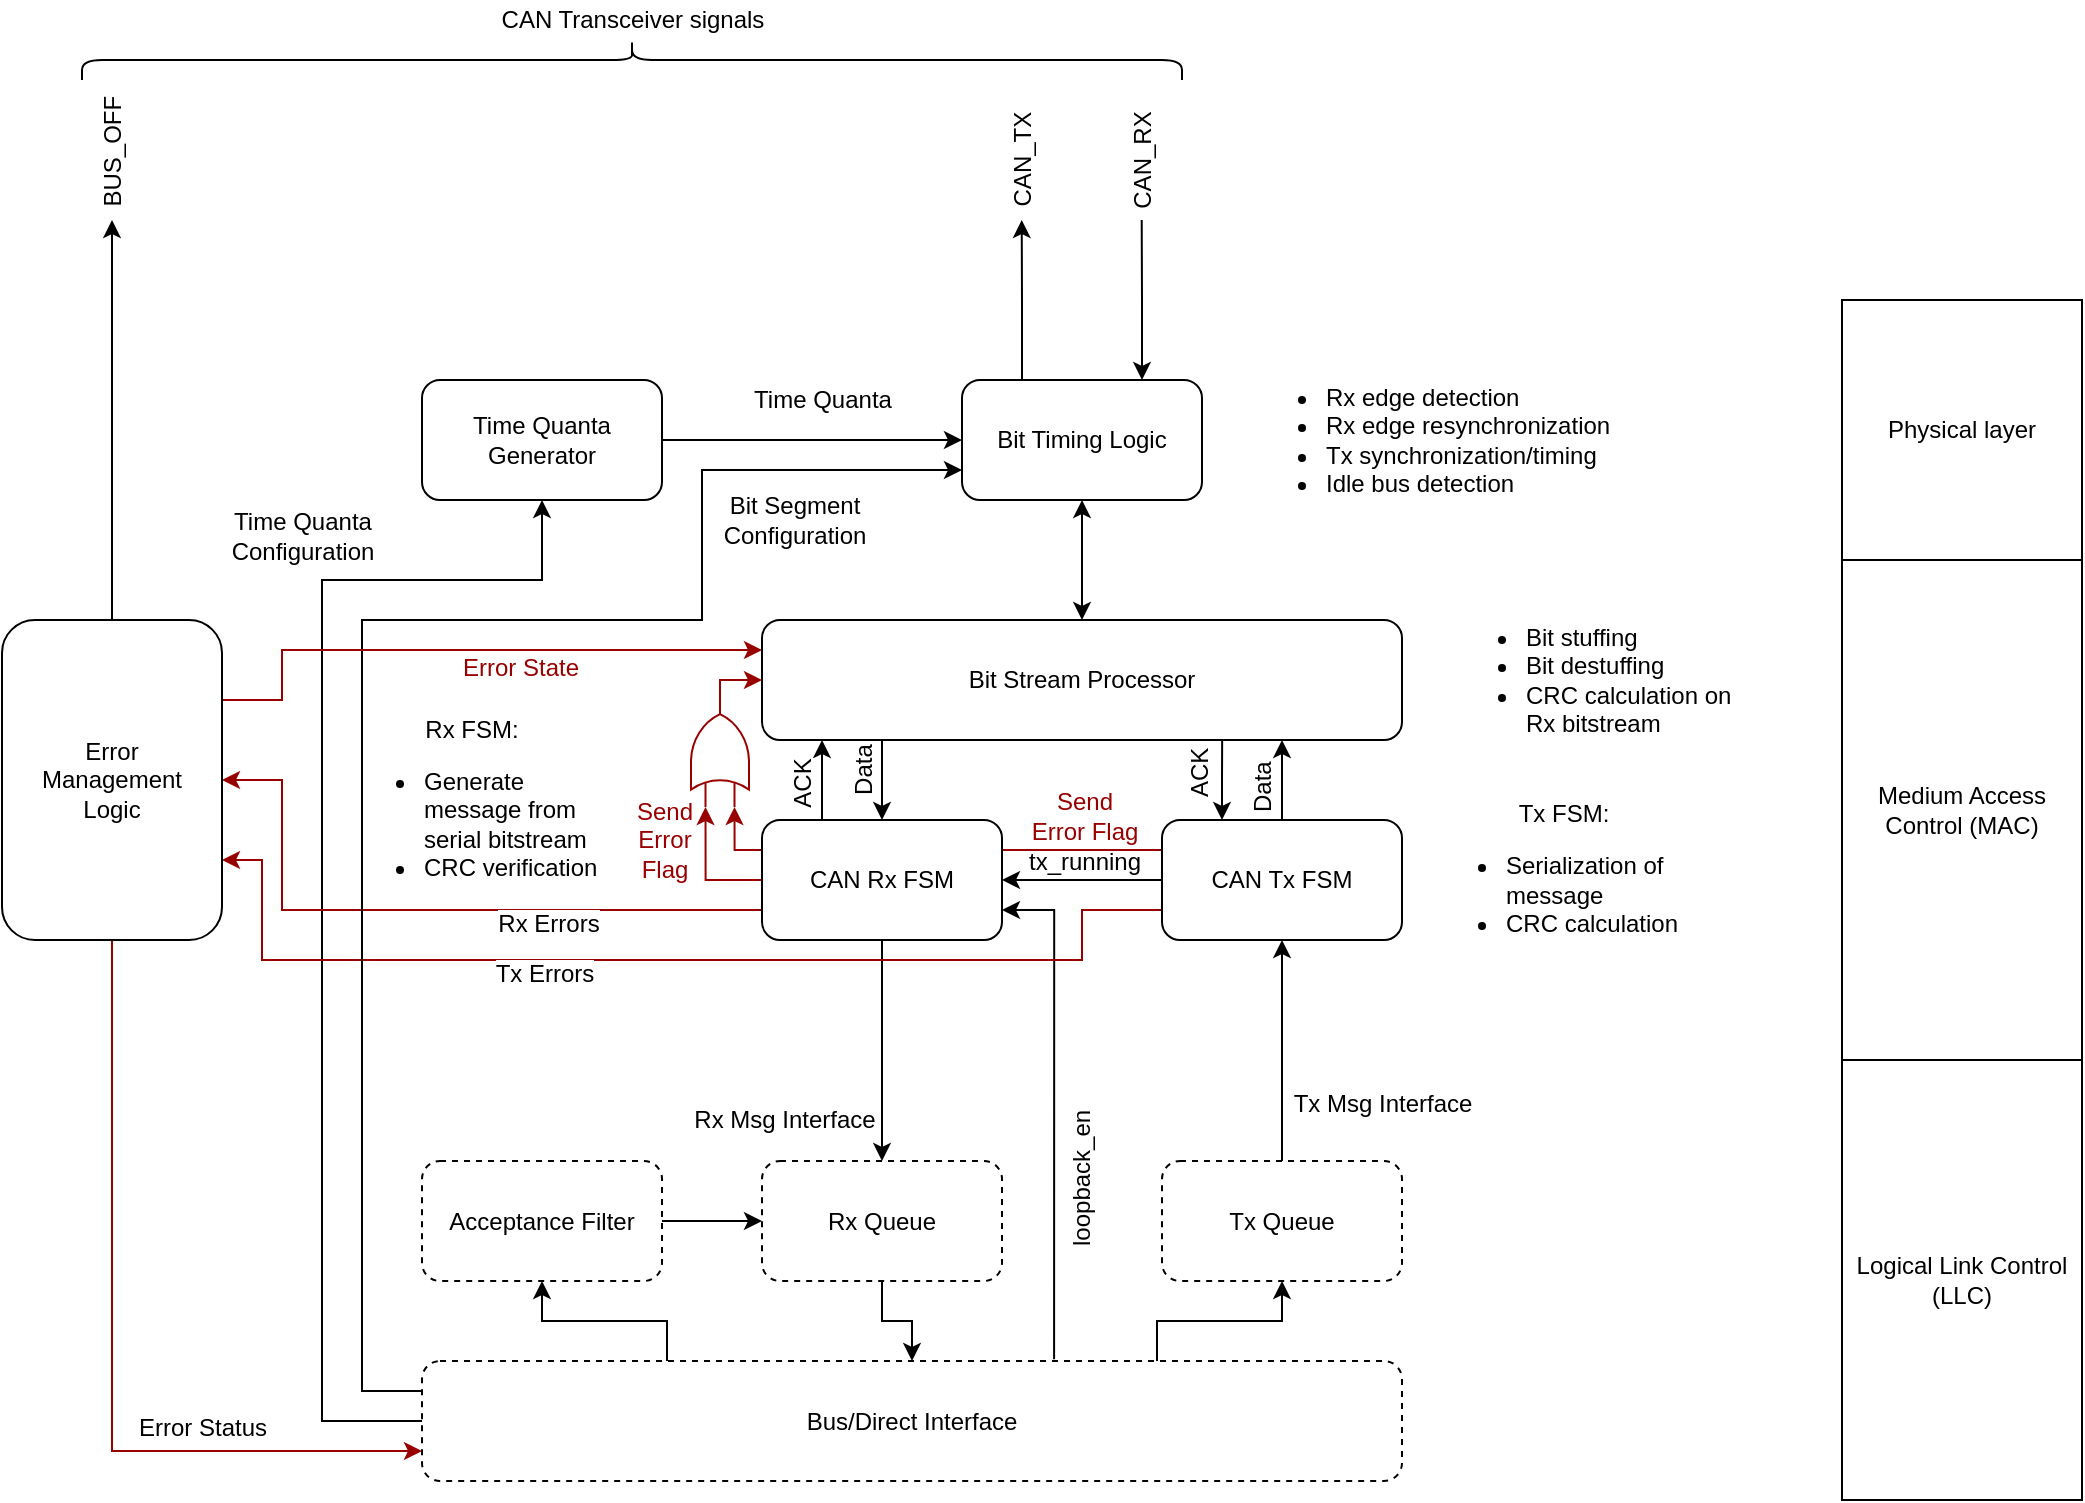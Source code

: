 <mxfile pages="1" version="11.2.7" type="device"><diagram id="me-LAZtUVpTNzn7dx9vU" name="Page-1"><mxGraphModel dx="2522" dy="1811" grid="1" gridSize="10" guides="1" tooltips="1" connect="1" arrows="1" fold="1" page="1" pageScale="1" pageWidth="1100" pageHeight="850" math="0" shadow="0"><root><mxCell id="0"/><mxCell id="1" parent="0"/><mxCell id="SrKWXcjdUO_ExOeDERxG-6" style="edgeStyle=orthogonalEdgeStyle;rounded=0;orthogonalLoop=1;jettySize=auto;html=1;exitX=0;exitY=0.25;exitDx=0;exitDy=0;entryX=0;entryY=0.75;entryDx=0;entryDy=0;entryPerimeter=0;strokeColor=#990000;" parent="1" source="XEVzVMcjQM6wJkQgXGXH-14" target="SrKWXcjdUO_ExOeDERxG-2" edge="1"><mxGeometry relative="1" as="geometry"><Array as="points"><mxPoint x="286" y="395"/></Array></mxGeometry></mxCell><mxCell id="SrKWXcjdUO_ExOeDERxG-9" value="Send &lt;br&gt;Error Flag" style="text;html=1;resizable=0;points=[];align=center;verticalAlign=middle;labelBackgroundColor=none;fontColor=#990000;" parent="SrKWXcjdUO_ExOeDERxG-6" vertex="1" connectable="0"><mxGeometry x="0.862" y="-194" relative="1" as="geometry"><mxPoint x="-20" y="-11" as="offset"/></mxGeometry></mxCell><mxCell id="XEVzVMcjQM6wJkQgXGXH-4" style="edgeStyle=orthogonalEdgeStyle;rounded=0;orthogonalLoop=1;jettySize=auto;html=1;exitX=0.25;exitY=0;exitDx=0;exitDy=0;" parent="1" source="XEVzVMcjQM6wJkQgXGXH-1" edge="1"><mxGeometry relative="1" as="geometry"><mxPoint x="429.857" y="80" as="targetPoint"/></mxGeometry></mxCell><mxCell id="XEVzVMcjQM6wJkQgXGXH-6" value="CAN_TX" style="text;html=1;resizable=0;points=[];align=center;verticalAlign=middle;labelBackgroundColor=#ffffff;rotation=-90;" parent="XEVzVMcjQM6wJkQgXGXH-4" vertex="1" connectable="0"><mxGeometry x="0.537" y="4" relative="1" as="geometry"><mxPoint x="4" y="-48.5" as="offset"/></mxGeometry></mxCell><mxCell id="XEVzVMcjQM6wJkQgXGXH-5" style="edgeStyle=orthogonalEdgeStyle;rounded=0;orthogonalLoop=1;jettySize=auto;html=1;exitX=0.75;exitY=0;exitDx=0;exitDy=0;startArrow=classic;startFill=1;endArrow=none;endFill=0;" parent="1" source="XEVzVMcjQM6wJkQgXGXH-1" edge="1"><mxGeometry relative="1" as="geometry"><mxPoint x="489.857" y="80" as="targetPoint"/></mxGeometry></mxCell><mxCell id="XEVzVMcjQM6wJkQgXGXH-7" value="CAN_RX" style="text;html=1;resizable=0;points=[];align=center;verticalAlign=middle;labelBackgroundColor=#ffffff;rotation=-90;" parent="XEVzVMcjQM6wJkQgXGXH-5" vertex="1" connectable="0"><mxGeometry x="0.409" y="-5" relative="1" as="geometry"><mxPoint x="-5" y="-53.5" as="offset"/></mxGeometry></mxCell><mxCell id="XEVzVMcjQM6wJkQgXGXH-8" style="edgeStyle=orthogonalEdgeStyle;rounded=0;orthogonalLoop=1;jettySize=auto;html=1;exitX=0.5;exitY=1;exitDx=0;exitDy=0;entryX=0.5;entryY=0;entryDx=0;entryDy=0;startArrow=classic;startFill=1;endArrow=classic;endFill=1;" parent="1" source="XEVzVMcjQM6wJkQgXGXH-1" target="XEVzVMcjQM6wJkQgXGXH-3" edge="1"><mxGeometry relative="1" as="geometry"/></mxCell><mxCell id="XEVzVMcjQM6wJkQgXGXH-1" value="Bit Timing Logic&lt;br&gt;" style="rounded=1;whiteSpace=wrap;html=1;" parent="1" vertex="1"><mxGeometry x="400" y="160" width="120" height="60" as="geometry"/></mxCell><mxCell id="XEVzVMcjQM6wJkQgXGXH-11" style="edgeStyle=orthogonalEdgeStyle;rounded=0;orthogonalLoop=1;jettySize=auto;html=1;exitX=1;exitY=0.5;exitDx=0;exitDy=0;entryX=0;entryY=0.5;entryDx=0;entryDy=0;startArrow=none;startFill=0;endArrow=classic;endFill=1;" parent="1" source="XEVzVMcjQM6wJkQgXGXH-2" target="XEVzVMcjQM6wJkQgXGXH-1" edge="1"><mxGeometry relative="1" as="geometry"/></mxCell><mxCell id="XEVzVMcjQM6wJkQgXGXH-12" value="Time Quanta" style="text;html=1;resizable=0;points=[];align=center;verticalAlign=middle;labelBackgroundColor=#ffffff;" parent="XEVzVMcjQM6wJkQgXGXH-11" vertex="1" connectable="0"><mxGeometry x="-0.053" y="-23" relative="1" as="geometry"><mxPoint x="9" y="-43" as="offset"/></mxGeometry></mxCell><mxCell id="XEVzVMcjQM6wJkQgXGXH-41" style="edgeStyle=orthogonalEdgeStyle;rounded=0;orthogonalLoop=1;jettySize=auto;html=1;exitX=0.5;exitY=1;exitDx=0;exitDy=0;entryX=0;entryY=0.5;entryDx=0;entryDy=0;startArrow=classic;startFill=1;endArrow=none;endFill=0;" parent="1" source="XEVzVMcjQM6wJkQgXGXH-2" target="XEVzVMcjQM6wJkQgXGXH-36" edge="1"><mxGeometry relative="1" as="geometry"><Array as="points"><mxPoint x="190" y="260"/><mxPoint x="80" y="260"/><mxPoint x="80" y="681"/></Array></mxGeometry></mxCell><mxCell id="D3NXxSed3cIxG1J52lLX-14" value="Time Quanta&lt;br&gt;Configuration&lt;br&gt;" style="text;html=1;resizable=0;points=[];align=center;verticalAlign=middle;labelBackgroundColor=#ffffff;" parent="XEVzVMcjQM6wJkQgXGXH-41" vertex="1" connectable="0"><mxGeometry x="-0.107" y="-6" relative="1" as="geometry"><mxPoint x="-4" y="-149.5" as="offset"/></mxGeometry></mxCell><mxCell id="XEVzVMcjQM6wJkQgXGXH-2" value="Time Quanta Generator" style="rounded=1;whiteSpace=wrap;html=1;" parent="1" vertex="1"><mxGeometry x="130" y="160" width="120" height="60" as="geometry"/></mxCell><mxCell id="XEVzVMcjQM6wJkQgXGXH-3" value="Bit Stream Processor&lt;br&gt;" style="rounded=1;whiteSpace=wrap;html=1;" parent="1" vertex="1"><mxGeometry x="300" y="280" width="320" height="60" as="geometry"/></mxCell><mxCell id="XEVzVMcjQM6wJkQgXGXH-21" style="edgeStyle=orthogonalEdgeStyle;rounded=0;orthogonalLoop=1;jettySize=auto;html=1;exitX=0.5;exitY=0;exitDx=0;exitDy=0;startArrow=classic;startFill=1;endArrow=none;endFill=0;" parent="1" source="XEVzVMcjQM6wJkQgXGXH-9" edge="1"><mxGeometry relative="1" as="geometry"><mxPoint x="360" y="340" as="targetPoint"/></mxGeometry></mxCell><mxCell id="D3NXxSed3cIxG1J52lLX-1" value="Data" style="text;html=1;resizable=0;points=[];align=center;verticalAlign=middle;labelBackgroundColor=#ffffff;rotation=-90;" parent="XEVzVMcjQM6wJkQgXGXH-21" vertex="1" connectable="0"><mxGeometry x="0.397" relative="1" as="geometry"><mxPoint x="-10" y="4" as="offset"/></mxGeometry></mxCell><mxCell id="XEVzVMcjQM6wJkQgXGXH-32" style="edgeStyle=orthogonalEdgeStyle;rounded=0;orthogonalLoop=1;jettySize=auto;html=1;exitX=0.5;exitY=1;exitDx=0;exitDy=0;entryX=0.5;entryY=0;entryDx=0;entryDy=0;startArrow=none;startFill=0;endArrow=classic;endFill=1;" parent="1" source="XEVzVMcjQM6wJkQgXGXH-9" target="XEVzVMcjQM6wJkQgXGXH-30" edge="1"><mxGeometry relative="1" as="geometry"/></mxCell><mxCell id="XEVzVMcjQM6wJkQgXGXH-34" value="Rx Msg Interface" style="text;html=1;resizable=0;points=[];align=center;verticalAlign=middle;labelBackgroundColor=#ffffff;" parent="XEVzVMcjQM6wJkQgXGXH-32" vertex="1" connectable="0"><mxGeometry x="-0.4" y="1" relative="1" as="geometry"><mxPoint x="-50.5" y="57" as="offset"/></mxGeometry></mxCell><mxCell id="XEVzVMcjQM6wJkQgXGXH-43" style="edgeStyle=orthogonalEdgeStyle;rounded=0;orthogonalLoop=1;jettySize=auto;html=1;exitX=1;exitY=0.75;exitDx=0;exitDy=0;startArrow=classic;startFill=1;endArrow=none;endFill=0;entryX=0.645;entryY=-0.015;entryDx=0;entryDy=0;entryPerimeter=0;" parent="1" source="XEVzVMcjQM6wJkQgXGXH-9" target="XEVzVMcjQM6wJkQgXGXH-36" edge="1"><mxGeometry relative="1" as="geometry"><mxPoint x="440" y="510" as="targetPoint"/></mxGeometry></mxCell><mxCell id="XEVzVMcjQM6wJkQgXGXH-44" value="loopback_en" style="text;html=1;resizable=0;points=[];align=center;verticalAlign=middle;labelBackgroundColor=#ffffff;rotation=-90;" parent="XEVzVMcjQM6wJkQgXGXH-43" vertex="1" connectable="0"><mxGeometry x="0.692" y="1" relative="1" as="geometry"><mxPoint x="13" y="-51.5" as="offset"/></mxGeometry></mxCell><mxCell id="D3NXxSed3cIxG1J52lLX-4" style="edgeStyle=orthogonalEdgeStyle;rounded=0;orthogonalLoop=1;jettySize=auto;html=1;exitX=0.25;exitY=0;exitDx=0;exitDy=0;" parent="1" source="XEVzVMcjQM6wJkQgXGXH-9" edge="1"><mxGeometry relative="1" as="geometry"><mxPoint x="330" y="340" as="targetPoint"/></mxGeometry></mxCell><mxCell id="D3NXxSed3cIxG1J52lLX-5" value="ACK&lt;br&gt;" style="text;html=1;resizable=0;points=[];align=center;verticalAlign=middle;labelBackgroundColor=#ffffff;rotation=-90;" parent="D3NXxSed3cIxG1J52lLX-4" vertex="1" connectable="0"><mxGeometry x="-0.15" relative="1" as="geometry"><mxPoint x="-10" y="-1" as="offset"/></mxGeometry></mxCell><mxCell id="D3NXxSed3cIxG1J52lLX-17" style="edgeStyle=orthogonalEdgeStyle;rounded=0;orthogonalLoop=1;jettySize=auto;html=1;exitX=0;exitY=0.75;exitDx=0;exitDy=0;entryX=1;entryY=0.5;entryDx=0;entryDy=0;startArrow=none;startFill=0;endArrow=classic;endFill=1;strokeColor=#990000;" parent="1" source="XEVzVMcjQM6wJkQgXGXH-9" target="D3NXxSed3cIxG1J52lLX-13" edge="1"><mxGeometry relative="1" as="geometry"><Array as="points"><mxPoint x="60" y="425"/><mxPoint x="60" y="360"/></Array></mxGeometry></mxCell><mxCell id="D3NXxSed3cIxG1J52lLX-18" value="Rx Errors" style="text;html=1;resizable=0;points=[];align=center;verticalAlign=middle;labelBackgroundColor=#ffffff;" parent="D3NXxSed3cIxG1J52lLX-17" vertex="1" connectable="0"><mxGeometry x="0.138" y="-2" relative="1" as="geometry"><mxPoint x="83.5" y="9" as="offset"/></mxGeometry></mxCell><mxCell id="SrKWXcjdUO_ExOeDERxG-4" style="edgeStyle=orthogonalEdgeStyle;rounded=0;orthogonalLoop=1;jettySize=auto;html=1;exitX=0;exitY=0.5;exitDx=0;exitDy=0;entryX=0;entryY=0.25;entryDx=0;entryDy=0;entryPerimeter=0;strokeColor=#990000;" parent="1" source="XEVzVMcjQM6wJkQgXGXH-9" target="SrKWXcjdUO_ExOeDERxG-2" edge="1"><mxGeometry relative="1" as="geometry"/></mxCell><mxCell id="SrKWXcjdUO_ExOeDERxG-10" value="Send &lt;br&gt;Error&lt;br&gt;Flag" style="text;html=1;resizable=0;points=[];align=center;verticalAlign=middle;labelBackgroundColor=#ffffff;fontColor=#990000;" parent="SrKWXcjdUO_ExOeDERxG-4" vertex="1" connectable="0"><mxGeometry x="0.26" y="-10" relative="1" as="geometry"><mxPoint x="-31.5" y="-7.5" as="offset"/></mxGeometry></mxCell><mxCell id="XEVzVMcjQM6wJkQgXGXH-9" value="CAN Rx FSM&lt;br&gt;" style="rounded=1;whiteSpace=wrap;html=1;" parent="1" vertex="1"><mxGeometry x="300" y="380" width="120" height="60" as="geometry"/></mxCell><mxCell id="XEVzVMcjQM6wJkQgXGXH-13" value="&lt;div style=&quot;text-align: left&quot;&gt;&lt;ul&gt;&lt;li&gt;Bit stuffing&lt;br&gt;&lt;/li&gt;&lt;li&gt;Bit destuffing&lt;/li&gt;&lt;li&gt;CRC calculation on Rx bitstream&lt;/li&gt;&lt;/ul&gt;&lt;/div&gt;" style="text;html=1;strokeColor=none;fillColor=none;align=left;verticalAlign=middle;whiteSpace=wrap;rounded=0;" parent="1" vertex="1"><mxGeometry x="640" y="280" width="160" height="60" as="geometry"/></mxCell><mxCell id="XEVzVMcjQM6wJkQgXGXH-23" style="edgeStyle=orthogonalEdgeStyle;rounded=0;orthogonalLoop=1;jettySize=auto;html=1;exitX=0.5;exitY=0;exitDx=0;exitDy=0;startArrow=none;startFill=0;endArrow=classic;endFill=1;" parent="1" source="XEVzVMcjQM6wJkQgXGXH-14" edge="1"><mxGeometry relative="1" as="geometry"><mxPoint x="560" y="340" as="targetPoint"/></mxGeometry></mxCell><mxCell id="D3NXxSed3cIxG1J52lLX-2" value="Data" style="text;html=1;resizable=0;points=[];align=center;verticalAlign=middle;labelBackgroundColor=#ffffff;rotation=-90;" parent="XEVzVMcjQM6wJkQgXGXH-23" vertex="1" connectable="0"><mxGeometry x="0.365" relative="1" as="geometry"><mxPoint x="-10" y="11.5" as="offset"/></mxGeometry></mxCell><mxCell id="XEVzVMcjQM6wJkQgXGXH-45" style="edgeStyle=orthogonalEdgeStyle;rounded=0;orthogonalLoop=1;jettySize=auto;html=1;exitX=0;exitY=0.5;exitDx=0;exitDy=0;entryX=1;entryY=0.5;entryDx=0;entryDy=0;startArrow=none;startFill=0;endArrow=classic;endFill=1;" parent="1" source="XEVzVMcjQM6wJkQgXGXH-14" target="XEVzVMcjQM6wJkQgXGXH-9" edge="1"><mxGeometry relative="1" as="geometry"/></mxCell><mxCell id="XEVzVMcjQM6wJkQgXGXH-46" value="tx_running" style="text;html=1;resizable=0;points=[];align=center;verticalAlign=middle;labelBackgroundColor=none;" parent="XEVzVMcjQM6wJkQgXGXH-45" vertex="1" connectable="0"><mxGeometry x="0.443" relative="1" as="geometry"><mxPoint x="18.5" y="-9" as="offset"/></mxGeometry></mxCell><mxCell id="D3NXxSed3cIxG1J52lLX-6" style="edgeStyle=orthogonalEdgeStyle;rounded=0;orthogonalLoop=1;jettySize=auto;html=1;exitX=0.25;exitY=0;exitDx=0;exitDy=0;startArrow=classic;startFill=1;endArrow=none;endFill=0;entryX=0.719;entryY=1;entryDx=0;entryDy=0;entryPerimeter=0;" parent="1" source="XEVzVMcjQM6wJkQgXGXH-14" target="XEVzVMcjQM6wJkQgXGXH-3" edge="1"><mxGeometry relative="1" as="geometry"><mxPoint x="530" y="350" as="targetPoint"/></mxGeometry></mxCell><mxCell id="D3NXxSed3cIxG1J52lLX-8" value="ACK" style="text;html=1;resizable=0;points=[];align=center;verticalAlign=middle;labelBackgroundColor=#ffffff;rotation=-90;" parent="D3NXxSed3cIxG1J52lLX-6" vertex="1" connectable="0"><mxGeometry x="0.484" relative="1" as="geometry"><mxPoint x="-11" y="6.5" as="offset"/></mxGeometry></mxCell><mxCell id="D3NXxSed3cIxG1J52lLX-19" style="edgeStyle=orthogonalEdgeStyle;rounded=0;orthogonalLoop=1;jettySize=auto;html=1;exitX=0;exitY=0.75;exitDx=0;exitDy=0;entryX=1;entryY=0.75;entryDx=0;entryDy=0;startArrow=none;startFill=0;endArrow=classic;endFill=1;strokeColor=#990000;" parent="1" source="XEVzVMcjQM6wJkQgXGXH-14" target="D3NXxSed3cIxG1J52lLX-13" edge="1"><mxGeometry relative="1" as="geometry"><Array as="points"><mxPoint x="460" y="425"/><mxPoint x="460" y="450"/><mxPoint x="50" y="450"/><mxPoint x="50" y="400"/></Array></mxGeometry></mxCell><mxCell id="D3NXxSed3cIxG1J52lLX-22" value="Tx Errors" style="text;html=1;resizable=0;points=[];align=center;verticalAlign=middle;labelBackgroundColor=#ffffff;" parent="D3NXxSed3cIxG1J52lLX-19" vertex="1" connectable="0"><mxGeometry x="0.296" y="1" relative="1" as="geometry"><mxPoint x="18.5" y="6" as="offset"/></mxGeometry></mxCell><mxCell id="XEVzVMcjQM6wJkQgXGXH-14" value="CAN Tx FSM&lt;br&gt;" style="rounded=1;whiteSpace=wrap;html=1;" parent="1" vertex="1"><mxGeometry x="500" y="380" width="120" height="60" as="geometry"/></mxCell><mxCell id="XEVzVMcjQM6wJkQgXGXH-37" style="edgeStyle=orthogonalEdgeStyle;rounded=0;orthogonalLoop=1;jettySize=auto;html=1;exitX=1;exitY=0.5;exitDx=0;exitDy=0;entryX=0;entryY=0.5;entryDx=0;entryDy=0;startArrow=none;startFill=0;endArrow=classic;endFill=1;" parent="1" source="XEVzVMcjQM6wJkQgXGXH-24" target="XEVzVMcjQM6wJkQgXGXH-30" edge="1"><mxGeometry relative="1" as="geometry"/></mxCell><mxCell id="XEVzVMcjQM6wJkQgXGXH-38" style="edgeStyle=orthogonalEdgeStyle;rounded=0;orthogonalLoop=1;jettySize=auto;html=1;exitX=0.5;exitY=1;exitDx=0;exitDy=0;entryX=0.25;entryY=0;entryDx=0;entryDy=0;startArrow=classic;startFill=1;endArrow=none;endFill=0;" parent="1" source="XEVzVMcjQM6wJkQgXGXH-24" target="XEVzVMcjQM6wJkQgXGXH-36" edge="1"><mxGeometry relative="1" as="geometry"/></mxCell><mxCell id="XEVzVMcjQM6wJkQgXGXH-24" value="Acceptance Filter&lt;br&gt;" style="rounded=1;whiteSpace=wrap;html=1;dashed=1;" parent="1" vertex="1"><mxGeometry x="130" y="550.5" width="120" height="60" as="geometry"/></mxCell><mxCell id="XEVzVMcjQM6wJkQgXGXH-39" style="edgeStyle=orthogonalEdgeStyle;rounded=0;orthogonalLoop=1;jettySize=auto;html=1;exitX=0.5;exitY=1;exitDx=0;exitDy=0;entryX=0.5;entryY=0;entryDx=0;entryDy=0;startArrow=none;startFill=0;endArrow=classic;endFill=1;" parent="1" source="XEVzVMcjQM6wJkQgXGXH-30" target="XEVzVMcjQM6wJkQgXGXH-36" edge="1"><mxGeometry relative="1" as="geometry"/></mxCell><mxCell id="XEVzVMcjQM6wJkQgXGXH-30" value="Rx Queue&lt;br&gt;" style="rounded=1;whiteSpace=wrap;html=1;dashed=1;" parent="1" vertex="1"><mxGeometry x="300" y="550.5" width="120" height="60" as="geometry"/></mxCell><mxCell id="XEVzVMcjQM6wJkQgXGXH-33" style="edgeStyle=orthogonalEdgeStyle;rounded=0;orthogonalLoop=1;jettySize=auto;html=1;exitX=0.5;exitY=0;exitDx=0;exitDy=0;entryX=0.5;entryY=1;entryDx=0;entryDy=0;startArrow=none;startFill=0;endArrow=classic;endFill=1;" parent="1" source="XEVzVMcjQM6wJkQgXGXH-31" target="XEVzVMcjQM6wJkQgXGXH-14" edge="1"><mxGeometry relative="1" as="geometry"/></mxCell><mxCell id="XEVzVMcjQM6wJkQgXGXH-35" value="Tx Msg Interface" style="text;html=1;resizable=0;points=[];align=center;verticalAlign=middle;labelBackgroundColor=#ffffff;" parent="XEVzVMcjQM6wJkQgXGXH-33" vertex="1" connectable="0"><mxGeometry x="-0.1" y="-3" relative="1" as="geometry"><mxPoint x="47" y="20.5" as="offset"/></mxGeometry></mxCell><mxCell id="XEVzVMcjQM6wJkQgXGXH-31" value="Tx Queue&lt;br&gt;" style="rounded=1;whiteSpace=wrap;html=1;dashed=1;" parent="1" vertex="1"><mxGeometry x="500" y="550.5" width="120" height="60" as="geometry"/></mxCell><mxCell id="XEVzVMcjQM6wJkQgXGXH-40" style="edgeStyle=orthogonalEdgeStyle;rounded=0;orthogonalLoop=1;jettySize=auto;html=1;exitX=0.75;exitY=0;exitDx=0;exitDy=0;entryX=0.5;entryY=1;entryDx=0;entryDy=0;startArrow=none;startFill=0;endArrow=classic;endFill=1;" parent="1" source="XEVzVMcjQM6wJkQgXGXH-36" target="XEVzVMcjQM6wJkQgXGXH-31" edge="1"><mxGeometry relative="1" as="geometry"/></mxCell><mxCell id="D3NXxSed3cIxG1J52lLX-15" style="edgeStyle=orthogonalEdgeStyle;rounded=0;orthogonalLoop=1;jettySize=auto;html=1;exitX=0;exitY=0.25;exitDx=0;exitDy=0;entryX=0;entryY=0.75;entryDx=0;entryDy=0;startArrow=none;startFill=0;endArrow=classic;endFill=1;" parent="1" source="XEVzVMcjQM6wJkQgXGXH-36" target="XEVzVMcjQM6wJkQgXGXH-1" edge="1"><mxGeometry relative="1" as="geometry"><Array as="points"><mxPoint x="100" y="665"/><mxPoint x="100" y="280"/><mxPoint x="270" y="280"/><mxPoint x="270" y="205"/></Array></mxGeometry></mxCell><mxCell id="D3NXxSed3cIxG1J52lLX-16" value="Bit Segment&lt;br&gt;Configuration" style="text;html=1;resizable=0;points=[];align=center;verticalAlign=middle;labelBackgroundColor=#ffffff;" parent="D3NXxSed3cIxG1J52lLX-15" vertex="1" connectable="0"><mxGeometry x="0.733" y="-1" relative="1" as="geometry"><mxPoint x="21.5" y="24" as="offset"/></mxGeometry></mxCell><mxCell id="XEVzVMcjQM6wJkQgXGXH-36" value="Bus/Direct Interface&lt;br&gt;" style="rounded=1;whiteSpace=wrap;html=1;dashed=1;" parent="1" vertex="1"><mxGeometry x="130" y="650.5" width="490" height="60" as="geometry"/></mxCell><mxCell id="XEVzVMcjQM6wJkQgXGXH-42" value="&lt;div style=&quot;text-align: left&quot;&gt;&lt;ul&gt;&lt;li&gt;Rx edge detection&lt;/li&gt;&lt;li&gt;Rx edge resynchronization&lt;/li&gt;&lt;li&gt;Tx synchronization/timing&lt;/li&gt;&lt;li&gt;Idle bus detection&lt;/li&gt;&lt;/ul&gt;&lt;/div&gt;" style="text;html=1;strokeColor=none;fillColor=none;align=left;verticalAlign=middle;whiteSpace=wrap;rounded=0;" parent="1" vertex="1"><mxGeometry x="540" y="150" width="190" height="80" as="geometry"/></mxCell><mxCell id="XEVzVMcjQM6wJkQgXGXH-48" value="&lt;div style=&quot;text-align: left&quot;&gt;&lt;div style=&quot;text-align: center&quot;&gt;Tx FSM:&lt;/div&gt;&lt;ul&gt;&lt;li&gt;Serialization of message&lt;/li&gt;&lt;li&gt;CRC calculation&lt;/li&gt;&lt;/ul&gt;&lt;/div&gt;" style="text;html=1;strokeColor=none;fillColor=none;align=left;verticalAlign=middle;whiteSpace=wrap;rounded=0;" parent="1" vertex="1"><mxGeometry x="630" y="370" width="140" height="80" as="geometry"/></mxCell><mxCell id="XEVzVMcjQM6wJkQgXGXH-51" value="Physical layer" style="rounded=0;whiteSpace=wrap;html=1;align=center;" parent="1" vertex="1"><mxGeometry x="840" y="120" width="120" height="130" as="geometry"/></mxCell><mxCell id="XEVzVMcjQM6wJkQgXGXH-52" value="Logical Link Control (LLC)" style="rounded=0;whiteSpace=wrap;html=1;align=center;" parent="1" vertex="1"><mxGeometry x="840" y="500" width="120" height="220" as="geometry"/></mxCell><mxCell id="XEVzVMcjQM6wJkQgXGXH-53" value="Medium Access Control (MAC)&lt;br&gt;" style="rounded=0;whiteSpace=wrap;html=1;align=center;" parent="1" vertex="1"><mxGeometry x="840" y="250" width="120" height="250" as="geometry"/></mxCell><mxCell id="D3NXxSed3cIxG1J52lLX-24" style="edgeStyle=orthogonalEdgeStyle;rounded=0;orthogonalLoop=1;jettySize=auto;html=1;exitX=0.5;exitY=1;exitDx=0;exitDy=0;entryX=0;entryY=0.75;entryDx=0;entryDy=0;startArrow=none;startFill=0;endArrow=classic;endFill=1;strokeColor=#990000;" parent="1" source="D3NXxSed3cIxG1J52lLX-13" target="XEVzVMcjQM6wJkQgXGXH-36" edge="1"><mxGeometry relative="1" as="geometry"/></mxCell><mxCell id="D3NXxSed3cIxG1J52lLX-25" value="Error Status" style="text;html=1;resizable=0;points=[];align=center;verticalAlign=middle;labelBackgroundColor=#ffffff;" parent="D3NXxSed3cIxG1J52lLX-24" vertex="1" connectable="0"><mxGeometry x="0.087" y="43" relative="1" as="geometry"><mxPoint x="2" y="20.5" as="offset"/></mxGeometry></mxCell><mxCell id="D3NXxSed3cIxG1J52lLX-26" style="edgeStyle=orthogonalEdgeStyle;rounded=0;orthogonalLoop=1;jettySize=auto;html=1;entryX=0;entryY=0.25;entryDx=0;entryDy=0;startArrow=none;startFill=0;endArrow=classic;endFill=1;strokeColor=#990000;exitX=1;exitY=0.25;exitDx=0;exitDy=0;" parent="1" source="D3NXxSed3cIxG1J52lLX-13" target="XEVzVMcjQM6wJkQgXGXH-3" edge="1"><mxGeometry relative="1" as="geometry"><mxPoint x="150" y="320" as="sourcePoint"/><mxPoint x="530.2" y="435.2" as="targetPoint"/><Array as="points"><mxPoint x="60" y="320"/><mxPoint x="60" y="295"/></Array></mxGeometry></mxCell><mxCell id="D3NXxSed3cIxG1J52lLX-27" value="Error State" style="text;html=1;resizable=0;points=[];align=center;verticalAlign=middle;labelBackgroundColor=#ffffff;fontColor=#990000;" parent="D3NXxSed3cIxG1J52lLX-26" vertex="1" connectable="0"><mxGeometry x="0.548" y="2" relative="1" as="geometry"><mxPoint x="-54.5" y="11" as="offset"/></mxGeometry></mxCell><mxCell id="p5UcxBy_QlEKfHKAA0Ps-1" style="edgeStyle=orthogonalEdgeStyle;rounded=0;orthogonalLoop=1;jettySize=auto;html=1;exitX=0.5;exitY=0;exitDx=0;exitDy=0;" edge="1" parent="1" source="D3NXxSed3cIxG1J52lLX-13"><mxGeometry relative="1" as="geometry"><mxPoint x="-25" y="80.0" as="targetPoint"/></mxGeometry></mxCell><mxCell id="p5UcxBy_QlEKfHKAA0Ps-2" value="BUS_OFF" style="text;html=1;resizable=0;points=[];align=center;verticalAlign=middle;labelBackgroundColor=#ffffff;rotation=-90;" vertex="1" connectable="0" parent="p5UcxBy_QlEKfHKAA0Ps-1"><mxGeometry x="0.801" y="-1" relative="1" as="geometry"><mxPoint x="-1" y="-54" as="offset"/></mxGeometry></mxCell><mxCell id="D3NXxSed3cIxG1J52lLX-13" value="Error &lt;br&gt;Management &lt;br&gt;Logic&lt;br&gt;" style="rounded=1;whiteSpace=wrap;html=1;" parent="1" vertex="1"><mxGeometry x="-80" y="280" width="110" height="160" as="geometry"/></mxCell><mxCell id="D3NXxSed3cIxG1J52lLX-23" value="&lt;div style=&quot;text-align: center&quot;&gt;&lt;span&gt;Rx FSM:&lt;/span&gt;&lt;/div&gt;&lt;ul&gt;&lt;li style=&quot;text-align: left&quot;&gt;Generate message from serial bitstream&lt;/li&gt;&lt;li style=&quot;text-align: left&quot;&gt;CRC verification&lt;/li&gt;&lt;/ul&gt;" style="text;html=1;strokeColor=none;fillColor=none;align=center;verticalAlign=middle;whiteSpace=wrap;rounded=0;dashed=1;" parent="1" vertex="1"><mxGeometry x="90" y="335" width="130" height="80" as="geometry"/></mxCell><mxCell id="SrKWXcjdUO_ExOeDERxG-8" style="edgeStyle=orthogonalEdgeStyle;rounded=0;orthogonalLoop=1;jettySize=auto;html=1;exitX=1;exitY=0.5;exitDx=0;exitDy=0;exitPerimeter=0;entryX=0;entryY=0.5;entryDx=0;entryDy=0;strokeColor=#990000;" parent="1" source="SrKWXcjdUO_ExOeDERxG-2" target="XEVzVMcjQM6wJkQgXGXH-3" edge="1"><mxGeometry relative="1" as="geometry"><Array as="points"><mxPoint x="279" y="310"/></Array></mxGeometry></mxCell><mxCell id="SrKWXcjdUO_ExOeDERxG-2" value="" style="verticalLabelPosition=bottom;shadow=0;dashed=0;align=center;fillColor=#ffffff;html=1;verticalAlign=top;strokeWidth=1;shape=mxgraph.electrical.logic_gates.logic_gate;operation=or;rotation=-90;strokeColor=#990000;" parent="1" vertex="1"><mxGeometry x="250" y="330" width="58" height="29" as="geometry"/></mxCell><mxCell id="p5UcxBy_QlEKfHKAA0Ps-3" value="" style="shape=curlyBracket;whiteSpace=wrap;html=1;rounded=1;rotation=90;" vertex="1" parent="1"><mxGeometry x="225" y="-275" width="20" height="550" as="geometry"/></mxCell><mxCell id="p5UcxBy_QlEKfHKAA0Ps-4" value="CAN Transceiver signals" style="text;html=1;strokeColor=none;fillColor=none;align=center;verticalAlign=middle;whiteSpace=wrap;rounded=0;" vertex="1" parent="1"><mxGeometry x="152.5" y="-30" width="165" height="20" as="geometry"/></mxCell></root></mxGraphModel></diagram></mxfile>